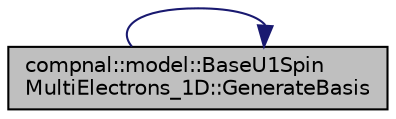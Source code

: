 digraph "compnal::model::BaseU1SpinMultiElectrons_1D::GenerateBasis"
{
 // INTERACTIVE_SVG=YES
 // LATEX_PDF_SIZE
  edge [fontname="Helvetica",fontsize="10",labelfontname="Helvetica",labelfontsize="10"];
  node [fontname="Helvetica",fontsize="10",shape=record];
  rankdir="LR";
  Node1 [label="compnal::model::BaseU1Spin\lMultiElectrons_1D::GenerateBasis",height=0.2,width=0.4,color="black", fillcolor="grey75", style="filled", fontcolor="black",tooltip="Generate bases of the target Hilbert space specified by the system size , the magnitude of the local ..."];
  Node1 -> Node1 [color="midnightblue",fontsize="10",style="solid",fontname="Helvetica"];
}
